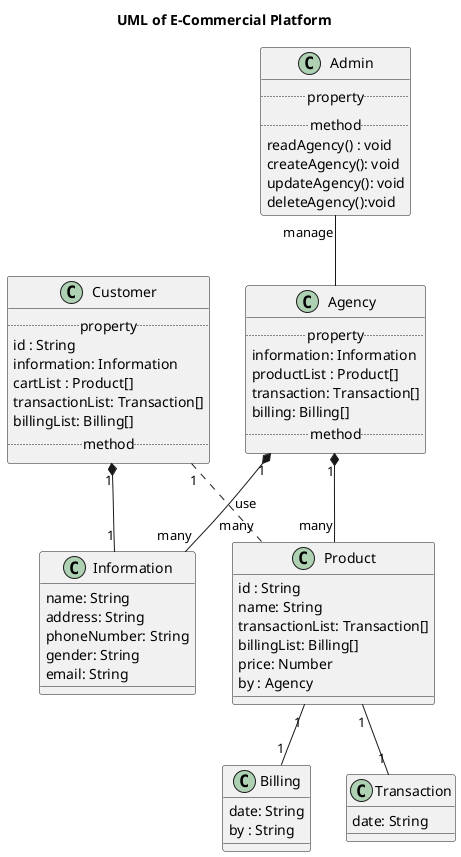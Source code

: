 @startuml Application use cases diagram
skinparam actorStyle awesome
title UML of E-Commercial Platform


class Information{
    name: String
    address: String
    phoneNumber: String
    gender: String
    email: String
}

class Billing{
    date: String
    by : String
}


class Transaction{
    date: String
}

class Product{
    id : String
    name: String
    transactionList: Transaction[]
    billingList: Billing[]
    price: Number
    by : Agency
}

class Customer{
    ..property..
    id : String
    information: Information
    cartList : Product[]
    transactionList: Transaction[]
    billingList: Billing[]
    ..method..
}

class Agency{
    ..property..
    information: Information
    productList : Product[]
    transaction: Transaction[]
    billing: Billing[]
    ..method..
}

class Admin{
    ..property..
    ..method..
    readAgency() : void
    createAgency(): void
    updateAgency(): void
    deleteAgency():void
}

Customer "1"*-- "1" Information 
Customer "1".. "many" Product: use
Agency "1"*-- "many" Information
Agency "1" *-- "many" Product
Admin "manage" -- Agency
Product "1" -- "1" Transaction
Product "1" -- "1" Billing



@enduml